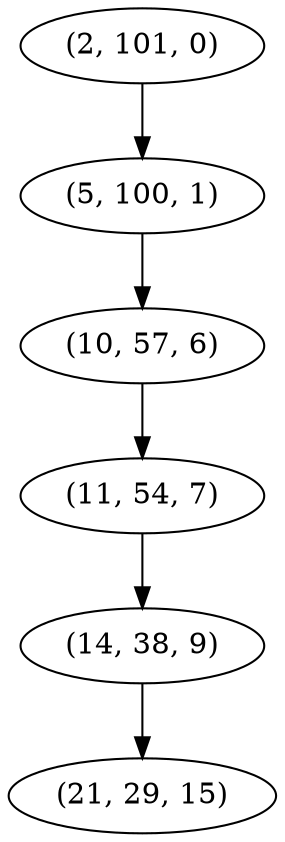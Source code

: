 digraph tree {
    "(2, 101, 0)";
    "(5, 100, 1)";
    "(10, 57, 6)";
    "(11, 54, 7)";
    "(14, 38, 9)";
    "(21, 29, 15)";
    "(2, 101, 0)" -> "(5, 100, 1)";
    "(5, 100, 1)" -> "(10, 57, 6)";
    "(10, 57, 6)" -> "(11, 54, 7)";
    "(11, 54, 7)" -> "(14, 38, 9)";
    "(14, 38, 9)" -> "(21, 29, 15)";
}
